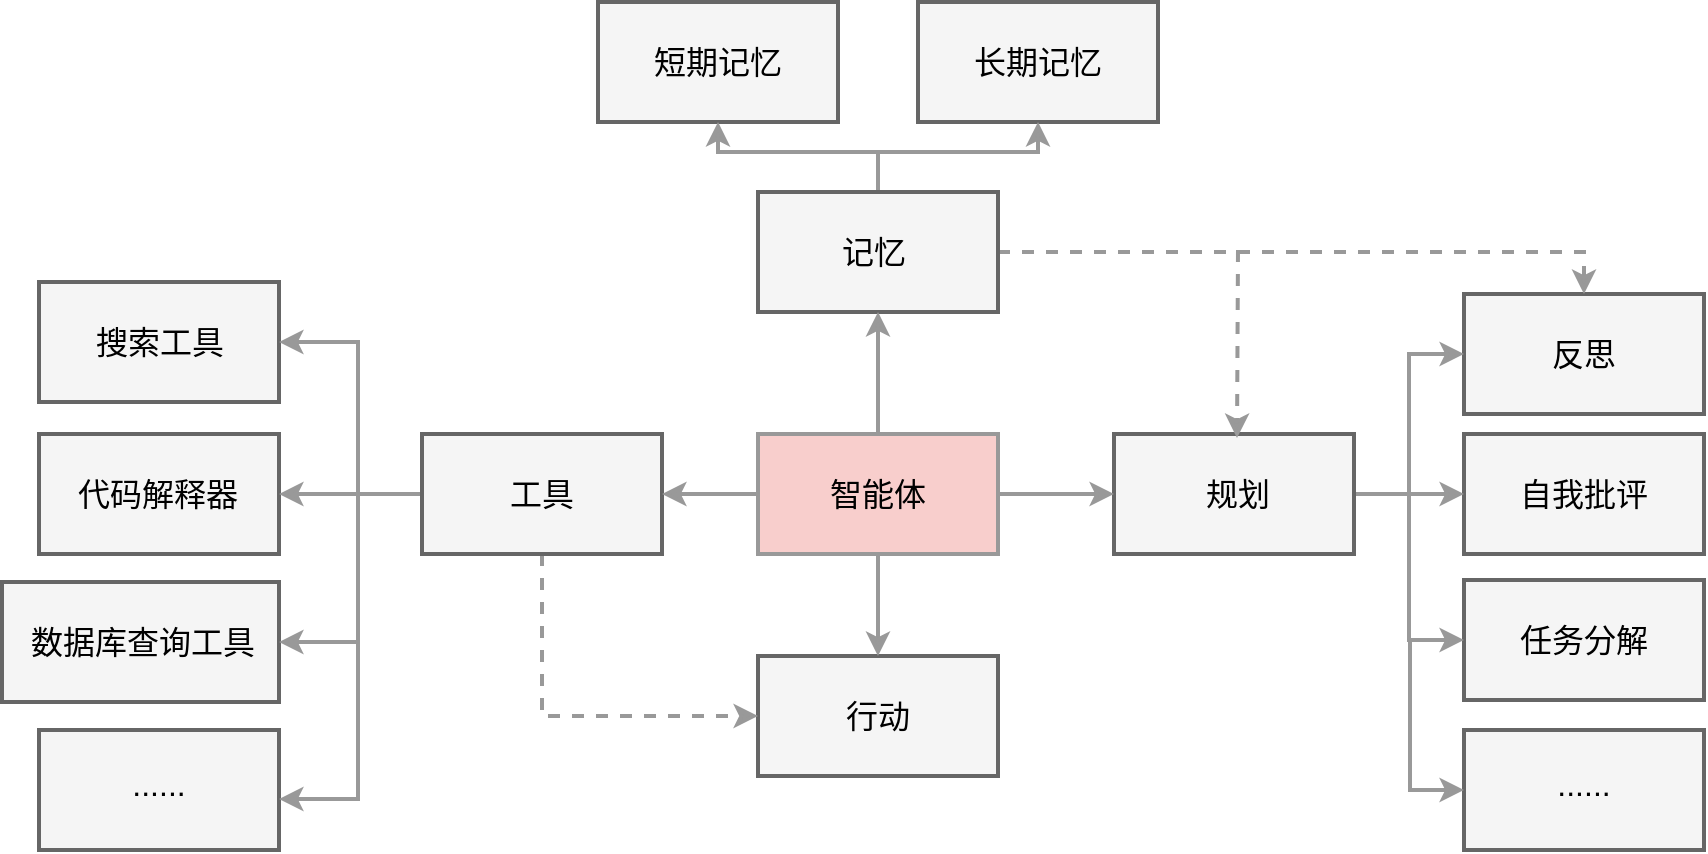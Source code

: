 <mxfile version="28.0.4">
  <diagram name="Page-1" id="vbztRLTtpIROzDuQr-uc">
    <mxGraphModel dx="1634" dy="790" grid="0" gridSize="10" guides="1" tooltips="1" connect="1" arrows="1" fold="1" page="0" pageScale="1" pageWidth="850" pageHeight="1100" math="0" shadow="0">
      <root>
        <mxCell id="0" />
        <mxCell id="1" parent="0" />
        <mxCell id="faiZlHK2Y12tGx0At873-39" value="" style="rounded=0;whiteSpace=wrap;html=1;fillColor=#f5f5f5;fontColor=#333333;strokeColor=#666666;strokeWidth=2;" vertex="1" parent="1">
          <mxGeometry x="411" y="74" width="120" height="60" as="geometry" />
        </mxCell>
        <mxCell id="faiZlHK2Y12tGx0At873-38" value="" style="rounded=0;whiteSpace=wrap;html=1;fillColor=#f5f5f5;fontColor=#333333;strokeColor=#666666;strokeWidth=2;" vertex="1" parent="1">
          <mxGeometry x="251" y="74" width="120" height="60" as="geometry" />
        </mxCell>
        <mxCell id="faiZlHK2Y12tGx0At873-36" value="" style="rounded=0;whiteSpace=wrap;html=1;fillColor=#f5f5f5;fontColor=#333333;strokeColor=#666666;strokeWidth=2;" vertex="1" parent="1">
          <mxGeometry x="684" y="438" width="120" height="60" as="geometry" />
        </mxCell>
        <mxCell id="faiZlHK2Y12tGx0At873-35" value="" style="rounded=0;whiteSpace=wrap;html=1;fillColor=#f5f5f5;fontColor=#333333;strokeColor=#666666;strokeWidth=2;" vertex="1" parent="1">
          <mxGeometry x="684" y="363" width="120" height="60" as="geometry" />
        </mxCell>
        <mxCell id="faiZlHK2Y12tGx0At873-34" value="" style="rounded=0;whiteSpace=wrap;html=1;fillColor=#f5f5f5;fontColor=#333333;strokeColor=#666666;strokeWidth=2;" vertex="1" parent="1">
          <mxGeometry x="684" y="290" width="120" height="60" as="geometry" />
        </mxCell>
        <mxCell id="faiZlHK2Y12tGx0At873-33" value="" style="rounded=0;whiteSpace=wrap;html=1;fillColor=#f5f5f5;fontColor=#333333;strokeColor=#666666;strokeWidth=2;" vertex="1" parent="1">
          <mxGeometry x="684" y="220" width="120" height="60" as="geometry" />
        </mxCell>
        <mxCell id="faiZlHK2Y12tGx0At873-32" value="" style="rounded=0;whiteSpace=wrap;html=1;strokeWidth=2;fillColor=#f5f5f5;fontColor=#333333;strokeColor=#666666;" vertex="1" parent="1">
          <mxGeometry x="-28.5" y="438" width="120" height="60" as="geometry" />
        </mxCell>
        <mxCell id="faiZlHK2Y12tGx0At873-31" value="" style="rounded=0;whiteSpace=wrap;html=1;strokeWidth=2;fillColor=#f5f5f5;fontColor=#333333;strokeColor=#666666;" vertex="1" parent="1">
          <mxGeometry x="-47" y="364" width="138.5" height="60" as="geometry" />
        </mxCell>
        <mxCell id="faiZlHK2Y12tGx0At873-30" value="" style="rounded=0;whiteSpace=wrap;html=1;strokeWidth=2;fillColor=#f5f5f5;fontColor=#333333;strokeColor=#666666;" vertex="1" parent="1">
          <mxGeometry x="-28.5" y="290" width="120" height="60" as="geometry" />
        </mxCell>
        <mxCell id="faiZlHK2Y12tGx0At873-29" value="" style="rounded=0;whiteSpace=wrap;html=1;strokeWidth=2;fillColor=#f5f5f5;fontColor=#333333;strokeColor=#666666;" vertex="1" parent="1">
          <mxGeometry x="-28.5" y="214" width="120" height="60" as="geometry" />
        </mxCell>
        <mxCell id="faiZlHK2Y12tGx0At873-51" style="edgeStyle=orthogonalEdgeStyle;rounded=0;orthogonalLoop=1;jettySize=auto;html=1;exitX=0.5;exitY=0;exitDx=0;exitDy=0;entryX=0.5;entryY=1;entryDx=0;entryDy=0;strokeWidth=2;strokeColor=#999999;" edge="1" parent="1" source="faiZlHK2Y12tGx0At873-8" target="faiZlHK2Y12tGx0At873-38">
          <mxGeometry relative="1" as="geometry" />
        </mxCell>
        <mxCell id="faiZlHK2Y12tGx0At873-52" style="edgeStyle=orthogonalEdgeStyle;rounded=0;orthogonalLoop=1;jettySize=auto;html=1;exitX=0.5;exitY=0;exitDx=0;exitDy=0;entryX=0.5;entryY=1;entryDx=0;entryDy=0;strokeWidth=2;strokeColor=#999999;" edge="1" parent="1" source="faiZlHK2Y12tGx0At873-8" target="faiZlHK2Y12tGx0At873-39">
          <mxGeometry relative="1" as="geometry" />
        </mxCell>
        <mxCell id="faiZlHK2Y12tGx0At873-53" style="edgeStyle=orthogonalEdgeStyle;rounded=0;orthogonalLoop=1;jettySize=auto;html=1;exitX=1;exitY=0.5;exitDx=0;exitDy=0;entryX=0.5;entryY=0;entryDx=0;entryDy=0;strokeWidth=2;dashed=1;strokeColor=#999999;" edge="1" parent="1" source="faiZlHK2Y12tGx0At873-8" target="faiZlHK2Y12tGx0At873-33">
          <mxGeometry relative="1" as="geometry" />
        </mxCell>
        <mxCell id="faiZlHK2Y12tGx0At873-8" value="" style="rounded=0;whiteSpace=wrap;html=1;strokeWidth=2;fillColor=#f5f5f5;fontColor=#333333;strokeColor=#666666;" vertex="1" parent="1">
          <mxGeometry x="331" y="169" width="120" height="60" as="geometry" />
        </mxCell>
        <mxCell id="faiZlHK2Y12tGx0At873-55" style="edgeStyle=orthogonalEdgeStyle;rounded=0;orthogonalLoop=1;jettySize=auto;html=1;exitX=1;exitY=0.5;exitDx=0;exitDy=0;entryX=0;entryY=0.5;entryDx=0;entryDy=0;strokeWidth=2;strokeColor=#999999;" edge="1" parent="1" source="faiZlHK2Y12tGx0At873-10" target="faiZlHK2Y12tGx0At873-34">
          <mxGeometry relative="1" as="geometry" />
        </mxCell>
        <mxCell id="faiZlHK2Y12tGx0At873-57" style="edgeStyle=orthogonalEdgeStyle;rounded=0;orthogonalLoop=1;jettySize=auto;html=1;exitX=1;exitY=0.5;exitDx=0;exitDy=0;entryX=0;entryY=0.5;entryDx=0;entryDy=0;strokeWidth=2;strokeColor=#999999;" edge="1" parent="1" source="faiZlHK2Y12tGx0At873-10" target="faiZlHK2Y12tGx0At873-33">
          <mxGeometry relative="1" as="geometry" />
        </mxCell>
        <mxCell id="faiZlHK2Y12tGx0At873-58" style="edgeStyle=orthogonalEdgeStyle;rounded=0;orthogonalLoop=1;jettySize=auto;html=1;exitX=1;exitY=0.5;exitDx=0;exitDy=0;entryX=0;entryY=0.5;entryDx=0;entryDy=0;strokeWidth=2;strokeColor=#999999;" edge="1" parent="1" source="faiZlHK2Y12tGx0At873-10" target="faiZlHK2Y12tGx0At873-35">
          <mxGeometry relative="1" as="geometry" />
        </mxCell>
        <mxCell id="faiZlHK2Y12tGx0At873-10" value="" style="rounded=0;whiteSpace=wrap;html=1;strokeWidth=2;fillColor=#f5f5f5;fontColor=#333333;strokeColor=#666666;" vertex="1" parent="1">
          <mxGeometry x="509" y="290" width="120" height="60" as="geometry" />
        </mxCell>
        <mxCell id="faiZlHK2Y12tGx0At873-11" value="" style="rounded=0;whiteSpace=wrap;html=1;strokeWidth=2;fillColor=#f5f5f5;fontColor=#333333;strokeColor=#666666;" vertex="1" parent="1">
          <mxGeometry x="331" y="401" width="120" height="60" as="geometry" />
        </mxCell>
        <mxCell id="faiZlHK2Y12tGx0At873-28" style="edgeStyle=orthogonalEdgeStyle;rounded=0;orthogonalLoop=1;jettySize=auto;html=1;exitX=0.5;exitY=1;exitDx=0;exitDy=0;entryX=0;entryY=0.5;entryDx=0;entryDy=0;strokeWidth=2;dashed=1;strokeColor=#999999;" edge="1" parent="1" source="faiZlHK2Y12tGx0At873-9" target="faiZlHK2Y12tGx0At873-11">
          <mxGeometry relative="1" as="geometry" />
        </mxCell>
        <mxCell id="faiZlHK2Y12tGx0At873-43" style="edgeStyle=orthogonalEdgeStyle;rounded=0;orthogonalLoop=1;jettySize=auto;html=1;exitX=0;exitY=0.5;exitDx=0;exitDy=0;entryX=1;entryY=0.5;entryDx=0;entryDy=0;strokeWidth=2;strokeColor=#999999;" edge="1" parent="1" source="faiZlHK2Y12tGx0At873-9" target="faiZlHK2Y12tGx0At873-30">
          <mxGeometry relative="1" as="geometry" />
        </mxCell>
        <mxCell id="faiZlHK2Y12tGx0At873-45" style="edgeStyle=orthogonalEdgeStyle;rounded=0;orthogonalLoop=1;jettySize=auto;html=1;exitX=0;exitY=0.5;exitDx=0;exitDy=0;entryX=1;entryY=0.5;entryDx=0;entryDy=0;strokeWidth=2;strokeColor=#999999;" edge="1" parent="1" source="faiZlHK2Y12tGx0At873-9" target="faiZlHK2Y12tGx0At873-31">
          <mxGeometry relative="1" as="geometry">
            <Array as="points">
              <mxPoint x="131" y="320" />
              <mxPoint x="131" y="394" />
            </Array>
          </mxGeometry>
        </mxCell>
        <mxCell id="faiZlHK2Y12tGx0At873-48" style="edgeStyle=orthogonalEdgeStyle;rounded=0;orthogonalLoop=1;jettySize=auto;html=1;exitX=0;exitY=0.5;exitDx=0;exitDy=0;entryX=1;entryY=0.5;entryDx=0;entryDy=0;strokeWidth=2;strokeColor=#999999;" edge="1" parent="1" source="faiZlHK2Y12tGx0At873-9" target="faiZlHK2Y12tGx0At873-29">
          <mxGeometry relative="1" as="geometry">
            <Array as="points">
              <mxPoint x="131" y="320" />
              <mxPoint x="131" y="244" />
            </Array>
          </mxGeometry>
        </mxCell>
        <mxCell id="faiZlHK2Y12tGx0At873-9" value="" style="rounded=0;whiteSpace=wrap;html=1;strokeWidth=2;fillColor=#f5f5f5;fontColor=#333333;strokeColor=#666666;" vertex="1" parent="1">
          <mxGeometry x="163" y="290" width="120" height="60" as="geometry" />
        </mxCell>
        <mxCell id="faiZlHK2Y12tGx0At873-23" style="edgeStyle=orthogonalEdgeStyle;rounded=0;orthogonalLoop=1;jettySize=auto;html=1;exitX=0.5;exitY=0;exitDx=0;exitDy=0;entryX=0.5;entryY=1;entryDx=0;entryDy=0;strokeWidth=2;strokeColor=#999999;" edge="1" parent="1" source="faiZlHK2Y12tGx0At873-1" target="faiZlHK2Y12tGx0At873-8">
          <mxGeometry relative="1" as="geometry" />
        </mxCell>
        <mxCell id="faiZlHK2Y12tGx0At873-24" style="edgeStyle=orthogonalEdgeStyle;rounded=0;orthogonalLoop=1;jettySize=auto;html=1;exitX=0;exitY=0.5;exitDx=0;exitDy=0;entryX=1;entryY=0.5;entryDx=0;entryDy=0;strokeWidth=2;strokeColor=#999999;" edge="1" parent="1" source="faiZlHK2Y12tGx0At873-1" target="faiZlHK2Y12tGx0At873-9">
          <mxGeometry relative="1" as="geometry" />
        </mxCell>
        <mxCell id="faiZlHK2Y12tGx0At873-25" style="edgeStyle=orthogonalEdgeStyle;rounded=0;orthogonalLoop=1;jettySize=auto;html=1;exitX=0.5;exitY=1;exitDx=0;exitDy=0;entryX=0.5;entryY=0;entryDx=0;entryDy=0;strokeWidth=2;strokeColor=#999999;" edge="1" parent="1" source="faiZlHK2Y12tGx0At873-1" target="faiZlHK2Y12tGx0At873-11">
          <mxGeometry relative="1" as="geometry" />
        </mxCell>
        <mxCell id="faiZlHK2Y12tGx0At873-26" style="edgeStyle=orthogonalEdgeStyle;rounded=0;orthogonalLoop=1;jettySize=auto;html=1;exitX=1;exitY=0.5;exitDx=0;exitDy=0;entryX=0;entryY=0.5;entryDx=0;entryDy=0;strokeWidth=2;strokeColor=#999999;" edge="1" parent="1" source="faiZlHK2Y12tGx0At873-1" target="faiZlHK2Y12tGx0At873-10">
          <mxGeometry relative="1" as="geometry" />
        </mxCell>
        <mxCell id="faiZlHK2Y12tGx0At873-1" value="" style="rounded=0;whiteSpace=wrap;html=1;strokeWidth=2;fillColor=#f8cecc;strokeColor=#999999;" vertex="1" parent="1">
          <mxGeometry x="331" y="290" width="120" height="60" as="geometry" />
        </mxCell>
        <mxCell id="faiZlHK2Y12tGx0At873-3" value="&lt;font style=&quot;font-size: 16px;&quot;&gt;智能体&lt;/font&gt;" style="text;html=1;align=center;verticalAlign=middle;whiteSpace=wrap;rounded=0;" vertex="1" parent="1">
          <mxGeometry x="361" y="305" width="60" height="30" as="geometry" />
        </mxCell>
        <mxCell id="faiZlHK2Y12tGx0At873-4" value="&lt;span style=&quot;font-size: 16px;&quot;&gt;记忆&lt;/span&gt;" style="text;html=1;align=center;verticalAlign=middle;whiteSpace=wrap;rounded=0;" vertex="1" parent="1">
          <mxGeometry x="359" y="184" width="60" height="30" as="geometry" />
        </mxCell>
        <mxCell id="faiZlHK2Y12tGx0At873-5" value="&lt;span style=&quot;font-size: 16px;&quot;&gt;工具&lt;/span&gt;" style="text;html=1;align=center;verticalAlign=middle;whiteSpace=wrap;rounded=0;" vertex="1" parent="1">
          <mxGeometry x="193" y="305" width="60" height="30" as="geometry" />
        </mxCell>
        <mxCell id="faiZlHK2Y12tGx0At873-6" value="&lt;span style=&quot;font-size: 16px;&quot;&gt;规划&lt;/span&gt;" style="text;html=1;align=center;verticalAlign=middle;whiteSpace=wrap;rounded=0;" vertex="1" parent="1">
          <mxGeometry x="541" y="305" width="60" height="30" as="geometry" />
        </mxCell>
        <mxCell id="faiZlHK2Y12tGx0At873-7" value="&lt;span style=&quot;font-size: 16px;&quot;&gt;行动&lt;/span&gt;" style="text;html=1;align=center;verticalAlign=middle;whiteSpace=wrap;rounded=0;" vertex="1" parent="1">
          <mxGeometry x="361" y="416" width="60" height="30" as="geometry" />
        </mxCell>
        <mxCell id="faiZlHK2Y12tGx0At873-12" value="&lt;span style=&quot;font-size: 16px;&quot;&gt;短期记忆&lt;/span&gt;" style="text;html=1;align=center;verticalAlign=middle;whiteSpace=wrap;rounded=0;" vertex="1" parent="1">
          <mxGeometry x="266" y="89" width="90" height="30" as="geometry" />
        </mxCell>
        <mxCell id="faiZlHK2Y12tGx0At873-13" value="&lt;span style=&quot;font-size: 16px;&quot;&gt;长期记忆&lt;/span&gt;" style="text;html=1;align=center;verticalAlign=middle;whiteSpace=wrap;rounded=0;" vertex="1" parent="1">
          <mxGeometry x="426" y="89" width="90" height="30" as="geometry" />
        </mxCell>
        <mxCell id="faiZlHK2Y12tGx0At873-14" value="&lt;span style=&quot;font-size: 16px;&quot;&gt;搜索工具&lt;/span&gt;" style="text;html=1;align=center;verticalAlign=middle;whiteSpace=wrap;rounded=0;" vertex="1" parent="1">
          <mxGeometry x="-13" y="229" width="90" height="30" as="geometry" />
        </mxCell>
        <mxCell id="faiZlHK2Y12tGx0At873-15" value="&lt;span style=&quot;font-size: 16px;&quot;&gt;代码解释器&lt;/span&gt;" style="text;html=1;align=center;verticalAlign=middle;whiteSpace=wrap;rounded=0;" vertex="1" parent="1">
          <mxGeometry x="-14" y="305" width="90" height="30" as="geometry" />
        </mxCell>
        <mxCell id="faiZlHK2Y12tGx0At873-16" value="&lt;span style=&quot;font-size: 16px;&quot;&gt;数据库查询工具&lt;/span&gt;" style="text;html=1;align=center;verticalAlign=middle;whiteSpace=wrap;rounded=0;" vertex="1" parent="1">
          <mxGeometry x="-37.25" y="379" width="121" height="30" as="geometry" />
        </mxCell>
        <mxCell id="faiZlHK2Y12tGx0At873-17" value="&lt;span style=&quot;font-size: 16px;&quot;&gt;......&lt;/span&gt;" style="text;html=1;align=center;verticalAlign=middle;whiteSpace=wrap;rounded=0;" vertex="1" parent="1">
          <mxGeometry x="-29.5" y="450" width="121" height="30" as="geometry" />
        </mxCell>
        <mxCell id="faiZlHK2Y12tGx0At873-18" value="&lt;span style=&quot;font-size: 16px;&quot;&gt;反思&lt;/span&gt;" style="text;html=1;align=center;verticalAlign=middle;whiteSpace=wrap;rounded=0;" vertex="1" parent="1">
          <mxGeometry x="699" y="235" width="90" height="30" as="geometry" />
        </mxCell>
        <mxCell id="faiZlHK2Y12tGx0At873-19" value="&lt;font style=&quot;font-size: 16px;&quot;&gt;自我批评&lt;/font&gt;" style="text;html=1;align=center;verticalAlign=middle;whiteSpace=wrap;rounded=0;" vertex="1" parent="1">
          <mxGeometry x="699" y="305" width="90" height="30" as="geometry" />
        </mxCell>
        <mxCell id="faiZlHK2Y12tGx0At873-20" value="&lt;span style=&quot;font-size: 16px;&quot;&gt;任务分解&lt;/span&gt;" style="text;html=1;align=center;verticalAlign=middle;whiteSpace=wrap;rounded=0;" vertex="1" parent="1">
          <mxGeometry x="699" y="378" width="90" height="30" as="geometry" />
        </mxCell>
        <mxCell id="faiZlHK2Y12tGx0At873-21" value="&lt;span style=&quot;font-size: 16px;&quot;&gt;......&lt;/span&gt;" style="text;html=1;align=center;verticalAlign=middle;whiteSpace=wrap;rounded=0;" vertex="1" parent="1">
          <mxGeometry x="699" y="450" width="90" height="30" as="geometry" />
        </mxCell>
        <mxCell id="faiZlHK2Y12tGx0At873-50" value="" style="endArrow=classic;html=1;rounded=0;entryX=1;entryY=0.75;entryDx=0;entryDy=0;edgeStyle=orthogonalEdgeStyle;strokeWidth=2;strokeColor=#999999;" edge="1" parent="1" target="faiZlHK2Y12tGx0At873-17">
          <mxGeometry width="50" height="50" relative="1" as="geometry">
            <mxPoint x="131" y="393" as="sourcePoint" />
            <mxPoint x="96" y="485.5" as="targetPoint" />
            <Array as="points">
              <mxPoint x="131" y="473" />
            </Array>
          </mxGeometry>
        </mxCell>
        <mxCell id="faiZlHK2Y12tGx0At873-54" value="" style="endArrow=classic;html=1;rounded=0;strokeWidth=2;strokeColor=#999999;dashed=1;" edge="1" parent="1">
          <mxGeometry width="50" height="50" relative="1" as="geometry">
            <mxPoint x="571" y="198" as="sourcePoint" />
            <mxPoint x="570.5" y="292" as="targetPoint" />
          </mxGeometry>
        </mxCell>
        <mxCell id="faiZlHK2Y12tGx0At873-60" value="" style="endArrow=classic;html=1;rounded=0;edgeStyle=orthogonalEdgeStyle;strokeWidth=2;strokeColor=#999999;entryX=0;entryY=0.5;entryDx=0;entryDy=0;" edge="1" parent="1" target="faiZlHK2Y12tGx0At873-36">
          <mxGeometry width="50" height="50" relative="1" as="geometry">
            <mxPoint x="657" y="393.5" as="sourcePoint" />
            <mxPoint x="677" y="468.5" as="targetPoint" />
            <Array as="points">
              <mxPoint x="657" y="468" />
            </Array>
          </mxGeometry>
        </mxCell>
      </root>
    </mxGraphModel>
  </diagram>
</mxfile>
